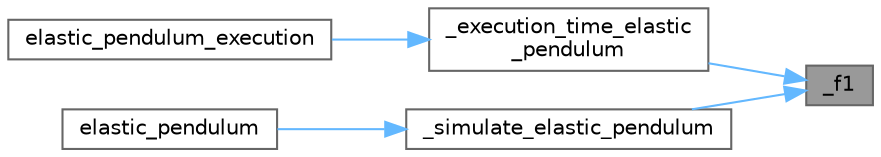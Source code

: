 digraph "_f1"
{
 // LATEX_PDF_SIZE
  bgcolor="transparent";
  edge [fontname=Helvetica,fontsize=10,labelfontname=Helvetica,labelfontsize=10];
  node [fontname=Helvetica,fontsize=10,shape=box,height=0.2,width=0.4];
  rankdir="RL";
  Node1 [id="Node000001",label="_f1",height=0.2,width=0.4,color="gray40", fillcolor="grey60", style="filled", fontcolor="black",tooltip=" "];
  Node1 -> Node2 [id="edge1_Node000001_Node000002",dir="back",color="steelblue1",style="solid",tooltip=" "];
  Node2 [id="Node000002",label="_execution_time_elastic\l_pendulum",height=0.2,width=0.4,color="grey40", fillcolor="white", style="filled",URL="$oscserial_8c.html#ac311393cc62c94893e6275581419418c",tooltip="This function calculates the execution time of simulating the motion of (elastic pendulum/2D-spring/s..."];
  Node2 -> Node3 [id="edge2_Node000002_Node000003",dir="back",color="steelblue1",style="solid",tooltip=" "];
  Node3 [id="Node000003",label="elastic_pendulum_execution",height=0.2,width=0.4,color="grey40", fillcolor="white", style="filled",URL="$physics_8c.html#a3d377a7a75f6ddfd0f2739eeb602789b",tooltip=" "];
  Node1 -> Node4 [id="edge3_Node000001_Node000004",dir="back",color="steelblue1",style="solid",tooltip=" "];
  Node4 [id="Node000004",label="_simulate_elastic_pendulum",height=0.2,width=0.4,color="grey40", fillcolor="white", style="filled",URL="$oscserial_8c.html#a94edb6cc518a10f29e2865a14b781cc8",tooltip="This function simulates the motion of (elastic pendulum/2D-spring/spring pendulum) system...."];
  Node4 -> Node5 [id="edge4_Node000004_Node000005",dir="back",color="steelblue1",style="solid",tooltip=" "];
  Node5 [id="Node000005",label="elastic_pendulum",height=0.2,width=0.4,color="grey40", fillcolor="white", style="filled",URL="$physics_8c.html#a250a724765894f40cd52f9b24d5fdc0a",tooltip=" "];
}
